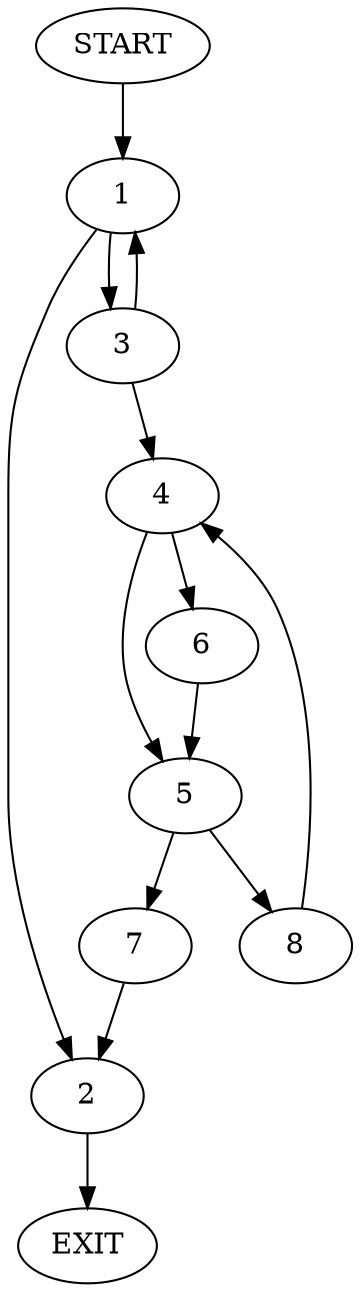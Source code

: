 digraph {
0 [label="START"]
9 [label="EXIT"]
0 -> 1
1 -> 2
1 -> 3
3 -> 4
3 -> 1
2 -> 9
4 -> 5
4 -> 6
6 -> 5
5 -> 7
5 -> 8
7 -> 2
8 -> 4
}
